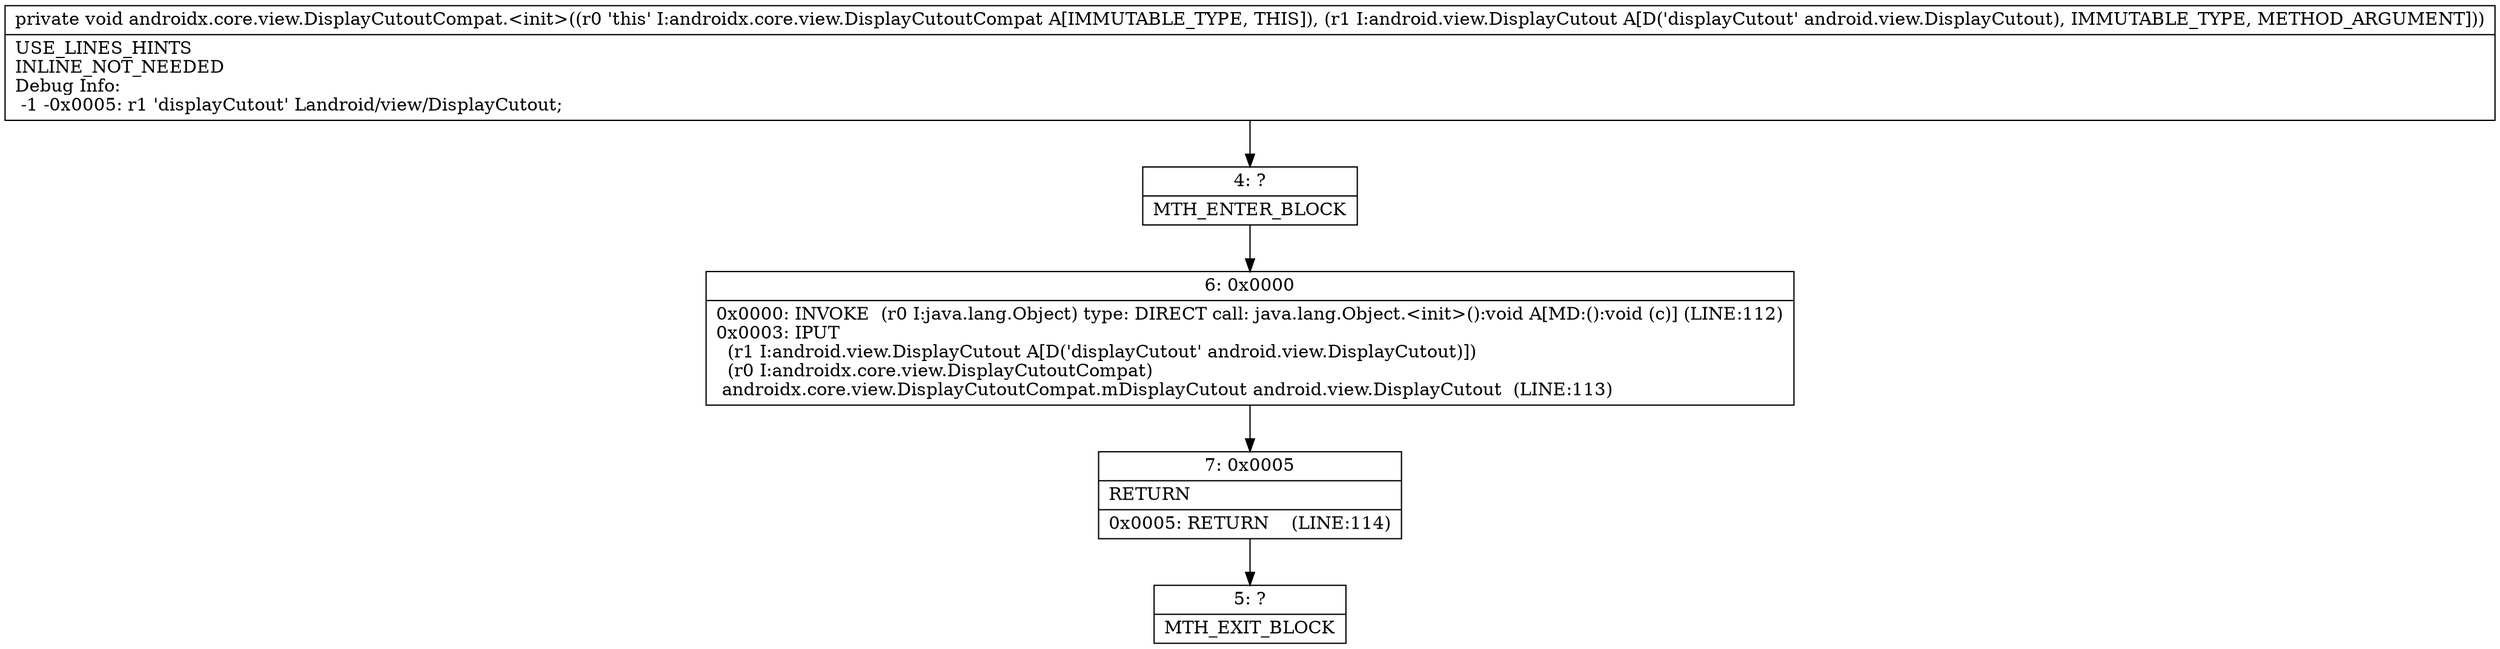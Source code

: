 digraph "CFG forandroidx.core.view.DisplayCutoutCompat.\<init\>(Landroid\/view\/DisplayCutout;)V" {
Node_4 [shape=record,label="{4\:\ ?|MTH_ENTER_BLOCK\l}"];
Node_6 [shape=record,label="{6\:\ 0x0000|0x0000: INVOKE  (r0 I:java.lang.Object) type: DIRECT call: java.lang.Object.\<init\>():void A[MD:():void (c)] (LINE:112)\l0x0003: IPUT  \l  (r1 I:android.view.DisplayCutout A[D('displayCutout' android.view.DisplayCutout)])\l  (r0 I:androidx.core.view.DisplayCutoutCompat)\l androidx.core.view.DisplayCutoutCompat.mDisplayCutout android.view.DisplayCutout  (LINE:113)\l}"];
Node_7 [shape=record,label="{7\:\ 0x0005|RETURN\l|0x0005: RETURN    (LINE:114)\l}"];
Node_5 [shape=record,label="{5\:\ ?|MTH_EXIT_BLOCK\l}"];
MethodNode[shape=record,label="{private void androidx.core.view.DisplayCutoutCompat.\<init\>((r0 'this' I:androidx.core.view.DisplayCutoutCompat A[IMMUTABLE_TYPE, THIS]), (r1 I:android.view.DisplayCutout A[D('displayCutout' android.view.DisplayCutout), IMMUTABLE_TYPE, METHOD_ARGUMENT]))  | USE_LINES_HINTS\lINLINE_NOT_NEEDED\lDebug Info:\l  \-1 \-0x0005: r1 'displayCutout' Landroid\/view\/DisplayCutout;\l}"];
MethodNode -> Node_4;Node_4 -> Node_6;
Node_6 -> Node_7;
Node_7 -> Node_5;
}

